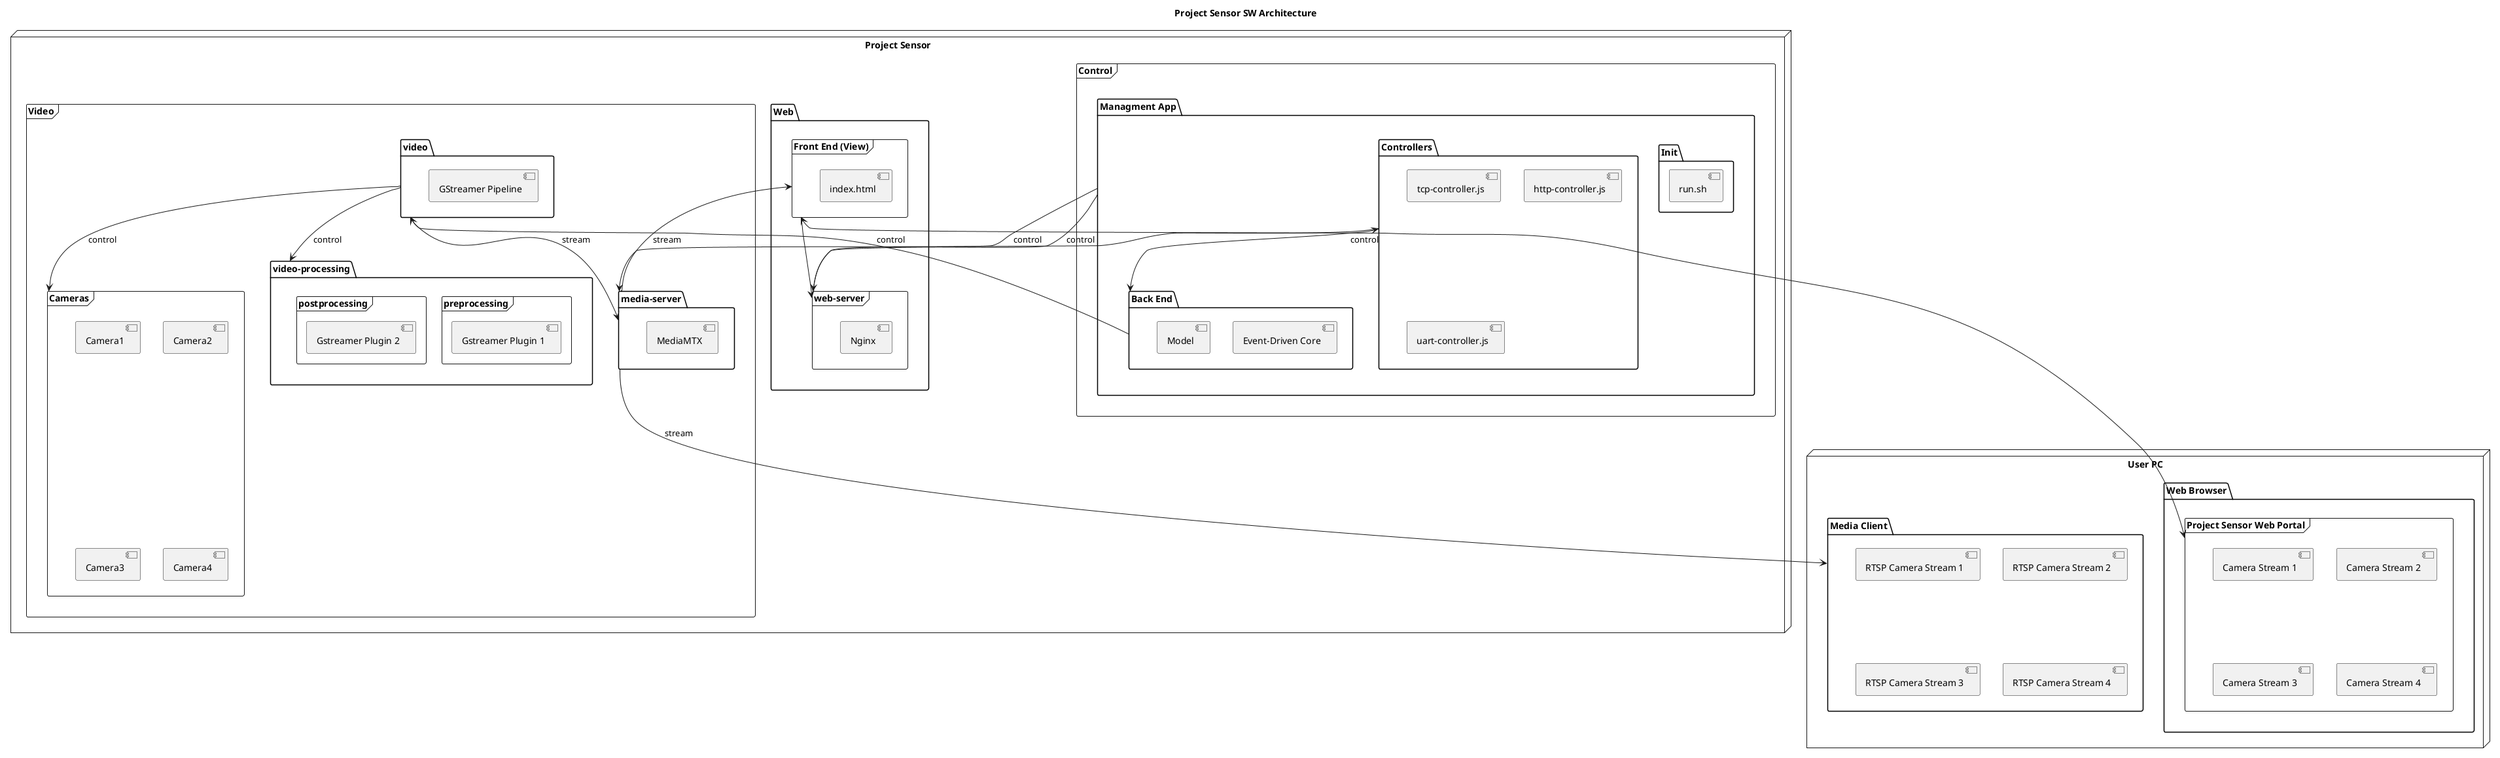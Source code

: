 @startuml project-sensor
'https://plantuml.com/component-diagram

title Project Sensor SW Architecture

node "Project Sensor" {
    frame "Control" {
        package "Managment App" {
            package "Init" {
              [run.sh]
            }
            package "Back End" {
              [Event-Driven Core]
              [Model]
            }
            package "Controllers" {
              [tcp-controller.js]
              [http-controller.js]
              [uart-controller.js]
            }
            "Controllers" --> "Back End" : control
        }
    }

    frame "Video" {
        frame "Cameras" {
            [Camera1]
            [Camera2]
            [Camera3]
            [Camera4]
        }

        package "media-server" {
            [MediaMTX]
        }

        package "video" {
            [GStreamer Pipeline]
        }

        package "video-processing" {
            frame "preprocessing" {
                [Gstreamer Plugin 1]
            }

            frame "postprocessing" {
                [Gstreamer Plugin 2]
            }
        }
    }

    package "Web" {
        frame "web-server" {
            [Nginx]
        }
        frame "Front End (View)" {
            [index.html]
        }
    }

}

node "User PC" {
    package "Web Browser" {
        frame "Project Sensor Web Portal" {
            [Camera Stream 1]
            [Camera Stream 2]
            [Camera Stream 3]
            [Camera Stream 4]
        }
    }
    package "Media Client" {
        [RTSP Camera Stream 1]
        [RTSP Camera Stream 2]
        [RTSP Camera Stream 3]
        [RTSP Camera Stream 4]
    }
}

"Project Sensor Web Portal" <--> "Front End (View)"
"web-server" --> "Controllers"
"Front End (View)" --> "web-server"
"Back End" --> "video" : control
"media-server" --> "Front End (View)" : stream
"media-server" --> "Media Client" : stream
"video" --> "Cameras" : control
"video" --> "video-processing"  : control
"video" --> "media-server" : stream
"Managment App" --> "media-server" : control
"Managment App" --> "web-server" : control

@enduml